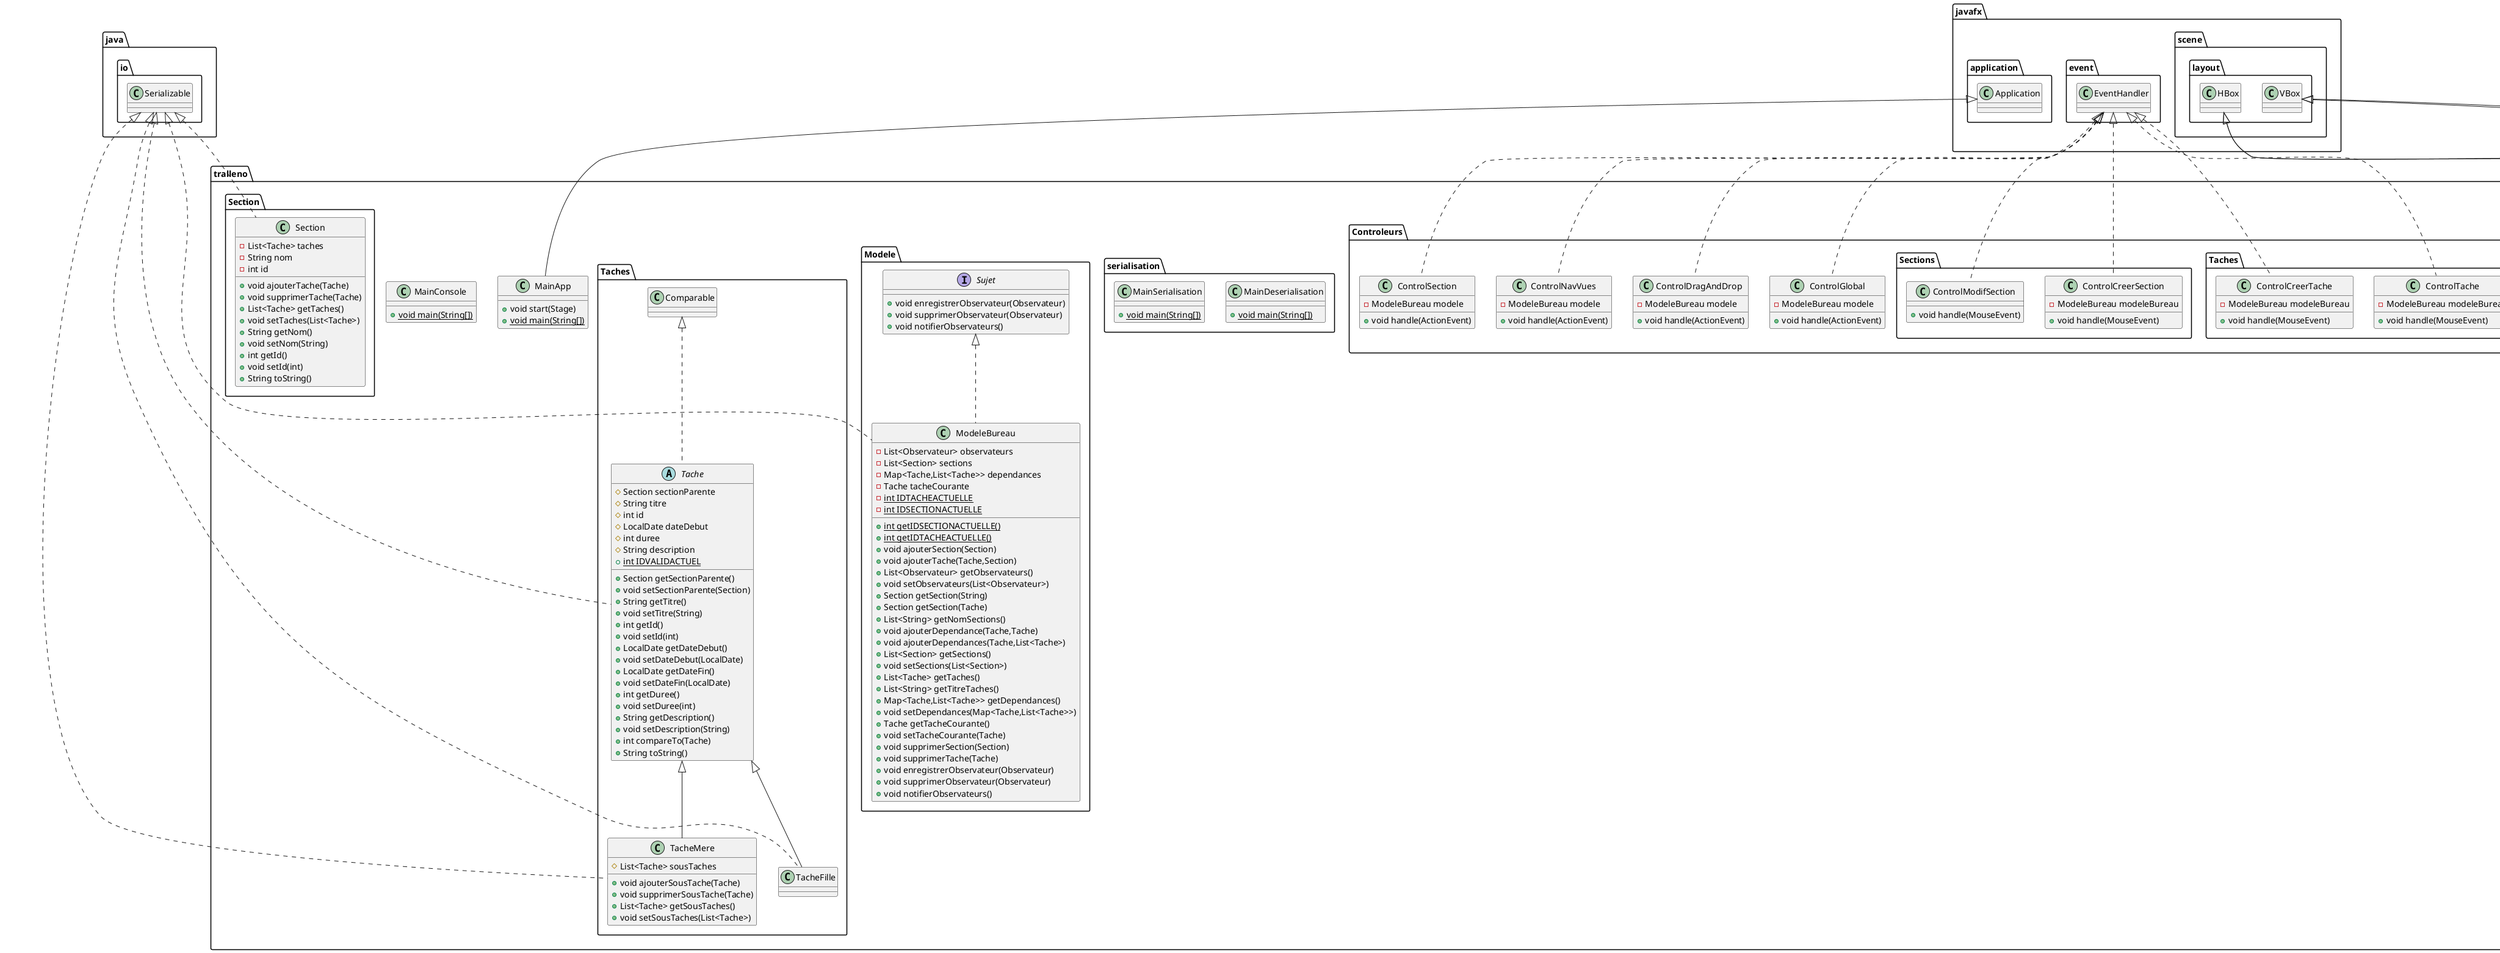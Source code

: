 @startuml
class tralleno.MainConsole {
+ {static} void main(String[])
}
class tralleno.Vues.VueTableau {
- ModeleBureau modeleBureau
+ void actualiser(Sujet)
}
class tralleno.Controleurs.Taches.ControlTache {
- ModeleBureau modeleBureau
+ void handle(MouseEvent)
}
class tralleno.Controleurs.ControlGlobal {
- ModeleBureau modele
+ void handle(ActionEvent)
}
class tralleno.serialisation.MainDeserialisation {
+ {static} void main(String[])
}
abstract class tralleno.Taches.Tache {
# Section sectionParente
# String titre
# int id
# LocalDate dateDebut
# int duree
# String description
+ {static} int IDVALIDACTUEL
+ Section getSectionParente()
+ void setSectionParente(Section)
+ String getTitre()
+ void setTitre(String)
+ int getId()
+ void setId(int)
+ LocalDate getDateDebut()
+ void setDateDebut(LocalDate)
+ LocalDate getDateFin()
+ void setDateFin(LocalDate)
+ int getDuree()
+ void setDuree(int)
+ String getDescription()
+ void setDescription(String)
+ int compareTo(Tache)
+ String toString()
}
class tralleno.Vues.VueBarreActions {
+ {static} int TABLEAU
+ {static} int LISTE
+ {static} int GANTT
}
class tralleno.serialisation.MainSerialisation {
+ {static} void main(String[])
}
class tralleno.Taches.TacheFille {
}
class tralleno.Controleurs.ControlDragAndDrop {
- ModeleBureau modele
+ void handle(ActionEvent)
}
interface tralleno.Vues.Observateur {
+ void actualiser(Sujet)
}
interface tralleno.Modele.Sujet {
+ void enregistrerObservateur(Observateur)
+ void supprimerObservateur(Observateur)
+ void notifierObservateurs()
}
class tralleno.Vues.VueSection {
+ void actualiser(Sujet)
}
class tralleno.Vues.VueGantt {
+ void actualiser(Sujet)
}
class tralleno.Controleurs.ControlNavVues {
- ModeleBureau modele
+ void handle(ActionEvent)
}
class tralleno.Vues.VueTache {
+ void actualiser(Sujet)
}
class tralleno.Modele.ModeleBureau {
- List<Observateur> observateurs
- List<Section> sections
- Map<Tache,List<Tache>> dependances
- Tache tacheCourante
- {static} int IDTACHEACTUELLE
- {static} int IDSECTIONACTUELLE
+ {static} int getIDSECTIONACTUELLE()
+ {static} int getIDTACHEACTUELLE()
+ void ajouterSection(Section)
+ void ajouterTache(Tache,Section)
+ List<Observateur> getObservateurs()
+ void setObservateurs(List<Observateur>)
+ Section getSection(String)
+ Section getSection(Tache)
+ List<String> getNomSections()
+ void ajouterDependance(Tache,Tache)
+ void ajouterDependances(Tache,List<Tache>)
+ List<Section> getSections()
+ void setSections(List<Section>)
+ List<Tache> getTaches()
+ List<String> getTitreTaches()
+ Map<Tache,List<Tache>> getDependances()
+ void setDependances(Map<Tache,List<Tache>>)
+ Tache getTacheCourante()
+ void setTacheCourante(Tache)
+ void supprimerSection(Section)
+ void supprimerTache(Tache)
+ void enregistrerObservateur(Observateur)
+ void supprimerObservateur(Observateur)
+ void notifierObservateurs()
}
class tralleno.Vues.VueListe {
+ void actualiser(Sujet)
}
class tralleno.Controleurs.ControlSection {
- ModeleBureau modele
+ void handle(ActionEvent)
}
class tralleno.Section.Section {
- List<Tache> taches
- String nom
- int id
+ void ajouterTache(Tache)
+ void supprimerTache(Tache)
+ List<Tache> getTaches()
+ void setTaches(List<Tache>)
+ String getNom()
+ void setNom(String)
+ int getId()
+ void setId(int)
+ String toString()
}
class tralleno.Taches.TacheMere {
# List<Tache> sousTaches
+ void ajouterSousTache(Tache)
+ void supprimerSousTache(Tache)
+ List<Tache> getSousTaches()
+ void setSousTaches(List<Tache>)
}
class tralleno.MainApp {
+ void start(Stage)
+ {static} void main(String[])
}
class tralleno.Controleurs.Sections.ControlCreerSection {
- ModeleBureau modeleBureau
+ void handle(MouseEvent)
}
class tralleno.Controleurs.Sections.ControlModifSection {
+ void handle(MouseEvent)
}
class tralleno.Controleurs.Taches.ControlCreerTache {
- ModeleBureau modeleBureau
+ void handle(MouseEvent)
}


tralleno.Vues.Observateur <|.. tralleno.Vues.VueTableau
javafx.scene.layout.HBox <|-- tralleno.Vues.VueTableau
javafx.event.EventHandler <|.. tralleno.Controleurs.Taches.ControlTache
javafx.event.EventHandler <|.. tralleno.Controleurs.ControlGlobal
tralleno.Taches.Comparable <|.. tralleno.Taches.Tache
java.io.Serializable <|.. tralleno.Taches.Tache
javafx.scene.layout.HBox <|-- tralleno.Vues.VueBarreActions
java.io.Serializable <|.. tralleno.Taches.TacheFille
tralleno.Taches.Tache <|-- tralleno.Taches.TacheFille
javafx.event.EventHandler <|.. tralleno.Controleurs.ControlDragAndDrop
tralleno.Vues.Observateur <|.. tralleno.Vues.VueSection
javafx.scene.layout.VBox <|-- tralleno.Vues.VueSection
tralleno.Vues.Observateur <|.. tralleno.Vues.VueGantt
javafx.event.EventHandler <|.. tralleno.Controleurs.ControlNavVues
tralleno.Vues.Observateur <|.. tralleno.Vues.VueTache
javafx.scene.layout.VBox <|-- tralleno.Vues.VueTache
tralleno.Modele.Sujet <|.. tralleno.Modele.ModeleBureau
java.io.Serializable <|.. tralleno.Modele.ModeleBureau
tralleno.Vues.Observateur <|.. tralleno.Vues.VueListe
javafx.event.EventHandler <|.. tralleno.Controleurs.ControlSection
java.io.Serializable <|.. tralleno.Section.Section
java.io.Serializable <|.. tralleno.Taches.TacheMere
tralleno.Taches.Tache <|-- tralleno.Taches.TacheMere
javafx.application.Application <|-- tralleno.MainApp
javafx.event.EventHandler <|.. tralleno.Controleurs.Sections.ControlCreerSection
javafx.event.EventHandler <|.. tralleno.Controleurs.Sections.ControlModifSection
javafx.event.EventHandler <|.. tralleno.Controleurs.Taches.ControlCreerTache
@enduml